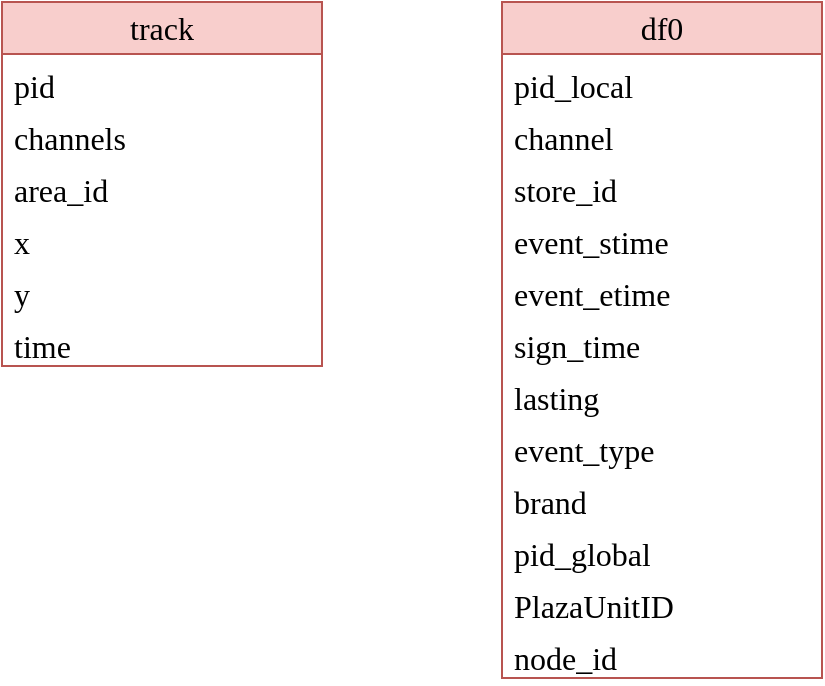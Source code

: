 <mxfile version="22.1.4" type="github">
  <diagram name="第 1 页" id="MbWC9DYAhASt0wJOLo2Q">
    <mxGraphModel dx="1434" dy="758" grid="1" gridSize="10" guides="1" tooltips="1" connect="1" arrows="1" fold="1" page="1" pageScale="1" pageWidth="1169" pageHeight="827" math="0" shadow="0">
      <root>
        <mxCell id="0" />
        <mxCell id="1" parent="0" />
        <mxCell id="hTR01NFwmwbJICVeYV7n-1" value="track" style="swimlane;fontStyle=0;childLayout=stackLayout;horizontal=1;startSize=26;fillColor=#f8cecc;horizontalStack=0;resizeParent=1;resizeParentMax=0;resizeLast=0;collapsible=1;marginBottom=0;whiteSpace=wrap;html=1;fontFamily=Times New Roman;fontSize=16;strokeColor=#b85450;" vertex="1" parent="1">
          <mxGeometry x="220" y="110" width="160" height="182" as="geometry" />
        </mxCell>
        <mxCell id="hTR01NFwmwbJICVeYV7n-2" value="pid" style="text;strokeColor=none;fillColor=none;align=left;verticalAlign=top;spacingLeft=4;spacingRight=4;overflow=hidden;rotatable=0;points=[[0,0.5],[1,0.5]];portConstraint=eastwest;whiteSpace=wrap;html=1;fontFamily=Times New Roman;fontSize=16;" vertex="1" parent="hTR01NFwmwbJICVeYV7n-1">
          <mxGeometry y="26" width="160" height="26" as="geometry" />
        </mxCell>
        <mxCell id="hTR01NFwmwbJICVeYV7n-3" value="channels" style="text;strokeColor=none;fillColor=none;align=left;verticalAlign=top;spacingLeft=4;spacingRight=4;overflow=hidden;rotatable=0;points=[[0,0.5],[1,0.5]];portConstraint=eastwest;whiteSpace=wrap;html=1;fontFamily=Times New Roman;fontSize=16;" vertex="1" parent="hTR01NFwmwbJICVeYV7n-1">
          <mxGeometry y="52" width="160" height="26" as="geometry" />
        </mxCell>
        <mxCell id="hTR01NFwmwbJICVeYV7n-4" value="area_id" style="text;strokeColor=none;fillColor=none;align=left;verticalAlign=top;spacingLeft=4;spacingRight=4;overflow=hidden;rotatable=0;points=[[0,0.5],[1,0.5]];portConstraint=eastwest;whiteSpace=wrap;html=1;fontFamily=Times New Roman;fontSize=16;" vertex="1" parent="hTR01NFwmwbJICVeYV7n-1">
          <mxGeometry y="78" width="160" height="26" as="geometry" />
        </mxCell>
        <mxCell id="hTR01NFwmwbJICVeYV7n-5" value="x" style="text;strokeColor=none;fillColor=none;align=left;verticalAlign=top;spacingLeft=4;spacingRight=4;overflow=hidden;rotatable=0;points=[[0,0.5],[1,0.5]];portConstraint=eastwest;whiteSpace=wrap;html=1;fontFamily=Times New Roman;fontSize=16;" vertex="1" parent="hTR01NFwmwbJICVeYV7n-1">
          <mxGeometry y="104" width="160" height="26" as="geometry" />
        </mxCell>
        <mxCell id="hTR01NFwmwbJICVeYV7n-6" value="y" style="text;strokeColor=none;fillColor=none;align=left;verticalAlign=top;spacingLeft=4;spacingRight=4;overflow=hidden;rotatable=0;points=[[0,0.5],[1,0.5]];portConstraint=eastwest;whiteSpace=wrap;html=1;fontFamily=Times New Roman;fontSize=16;" vertex="1" parent="hTR01NFwmwbJICVeYV7n-1">
          <mxGeometry y="130" width="160" height="26" as="geometry" />
        </mxCell>
        <mxCell id="hTR01NFwmwbJICVeYV7n-7" value="time" style="text;strokeColor=none;fillColor=none;align=left;verticalAlign=top;spacingLeft=4;spacingRight=4;overflow=hidden;rotatable=0;points=[[0,0.5],[1,0.5]];portConstraint=eastwest;whiteSpace=wrap;html=1;fontFamily=Times New Roman;fontSize=16;" vertex="1" parent="hTR01NFwmwbJICVeYV7n-1">
          <mxGeometry y="156" width="160" height="26" as="geometry" />
        </mxCell>
        <mxCell id="hTR01NFwmwbJICVeYV7n-8" value="df0" style="swimlane;fontStyle=0;childLayout=stackLayout;horizontal=1;startSize=26;fillColor=#f8cecc;horizontalStack=0;resizeParent=1;resizeParentMax=0;resizeLast=0;collapsible=1;marginBottom=0;whiteSpace=wrap;html=1;fontFamily=Times New Roman;fontSize=16;strokeColor=#b85450;" vertex="1" parent="1">
          <mxGeometry x="470" y="110" width="160" height="338" as="geometry" />
        </mxCell>
        <mxCell id="hTR01NFwmwbJICVeYV7n-9" value="pid_local" style="text;strokeColor=none;fillColor=none;align=left;verticalAlign=top;spacingLeft=4;spacingRight=4;overflow=hidden;rotatable=0;points=[[0,0.5],[1,0.5]];portConstraint=eastwest;whiteSpace=wrap;html=1;fontFamily=Times New Roman;fontSize=16;" vertex="1" parent="hTR01NFwmwbJICVeYV7n-8">
          <mxGeometry y="26" width="160" height="26" as="geometry" />
        </mxCell>
        <mxCell id="hTR01NFwmwbJICVeYV7n-10" value="channel" style="text;strokeColor=none;fillColor=none;align=left;verticalAlign=top;spacingLeft=4;spacingRight=4;overflow=hidden;rotatable=0;points=[[0,0.5],[1,0.5]];portConstraint=eastwest;whiteSpace=wrap;html=1;fontFamily=Times New Roman;fontSize=16;" vertex="1" parent="hTR01NFwmwbJICVeYV7n-8">
          <mxGeometry y="52" width="160" height="26" as="geometry" />
        </mxCell>
        <mxCell id="hTR01NFwmwbJICVeYV7n-11" value="store_id" style="text;strokeColor=none;fillColor=none;align=left;verticalAlign=top;spacingLeft=4;spacingRight=4;overflow=hidden;rotatable=0;points=[[0,0.5],[1,0.5]];portConstraint=eastwest;whiteSpace=wrap;html=1;fontFamily=Times New Roman;fontSize=16;" vertex="1" parent="hTR01NFwmwbJICVeYV7n-8">
          <mxGeometry y="78" width="160" height="26" as="geometry" />
        </mxCell>
        <mxCell id="hTR01NFwmwbJICVeYV7n-12" value="event_stime" style="text;strokeColor=none;fillColor=none;align=left;verticalAlign=top;spacingLeft=4;spacingRight=4;overflow=hidden;rotatable=0;points=[[0,0.5],[1,0.5]];portConstraint=eastwest;whiteSpace=wrap;html=1;fontFamily=Times New Roman;fontSize=16;" vertex="1" parent="hTR01NFwmwbJICVeYV7n-8">
          <mxGeometry y="104" width="160" height="26" as="geometry" />
        </mxCell>
        <mxCell id="hTR01NFwmwbJICVeYV7n-13" value="event_etime" style="text;strokeColor=none;fillColor=none;align=left;verticalAlign=top;spacingLeft=4;spacingRight=4;overflow=hidden;rotatable=0;points=[[0,0.5],[1,0.5]];portConstraint=eastwest;whiteSpace=wrap;html=1;fontFamily=Times New Roman;fontSize=16;" vertex="1" parent="hTR01NFwmwbJICVeYV7n-8">
          <mxGeometry y="130" width="160" height="26" as="geometry" />
        </mxCell>
        <mxCell id="hTR01NFwmwbJICVeYV7n-14" value="sign_time" style="text;strokeColor=none;fillColor=none;align=left;verticalAlign=top;spacingLeft=4;spacingRight=4;overflow=hidden;rotatable=0;points=[[0,0.5],[1,0.5]];portConstraint=eastwest;whiteSpace=wrap;html=1;fontFamily=Times New Roman;fontSize=16;" vertex="1" parent="hTR01NFwmwbJICVeYV7n-8">
          <mxGeometry y="156" width="160" height="26" as="geometry" />
        </mxCell>
        <mxCell id="hTR01NFwmwbJICVeYV7n-15" value="lasting" style="text;strokeColor=none;fillColor=none;align=left;verticalAlign=top;spacingLeft=4;spacingRight=4;overflow=hidden;rotatable=0;points=[[0,0.5],[1,0.5]];portConstraint=eastwest;whiteSpace=wrap;html=1;fontFamily=Times New Roman;fontSize=16;" vertex="1" parent="hTR01NFwmwbJICVeYV7n-8">
          <mxGeometry y="182" width="160" height="26" as="geometry" />
        </mxCell>
        <mxCell id="hTR01NFwmwbJICVeYV7n-16" value="event_type" style="text;strokeColor=none;fillColor=none;align=left;verticalAlign=top;spacingLeft=4;spacingRight=4;overflow=hidden;rotatable=0;points=[[0,0.5],[1,0.5]];portConstraint=eastwest;whiteSpace=wrap;html=1;fontFamily=Times New Roman;fontSize=16;" vertex="1" parent="hTR01NFwmwbJICVeYV7n-8">
          <mxGeometry y="208" width="160" height="26" as="geometry" />
        </mxCell>
        <mxCell id="hTR01NFwmwbJICVeYV7n-17" value="brand" style="text;strokeColor=none;fillColor=none;align=left;verticalAlign=top;spacingLeft=4;spacingRight=4;overflow=hidden;rotatable=0;points=[[0,0.5],[1,0.5]];portConstraint=eastwest;whiteSpace=wrap;html=1;fontFamily=Times New Roman;fontSize=16;" vertex="1" parent="hTR01NFwmwbJICVeYV7n-8">
          <mxGeometry y="234" width="160" height="26" as="geometry" />
        </mxCell>
        <mxCell id="hTR01NFwmwbJICVeYV7n-18" value="pid_global" style="text;strokeColor=none;fillColor=none;align=left;verticalAlign=top;spacingLeft=4;spacingRight=4;overflow=hidden;rotatable=0;points=[[0,0.5],[1,0.5]];portConstraint=eastwest;whiteSpace=wrap;html=1;fontFamily=Times New Roman;fontSize=16;" vertex="1" parent="hTR01NFwmwbJICVeYV7n-8">
          <mxGeometry y="260" width="160" height="26" as="geometry" />
        </mxCell>
        <mxCell id="hTR01NFwmwbJICVeYV7n-19" value="PlazaUnitID" style="text;strokeColor=none;fillColor=none;align=left;verticalAlign=top;spacingLeft=4;spacingRight=4;overflow=hidden;rotatable=0;points=[[0,0.5],[1,0.5]];portConstraint=eastwest;whiteSpace=wrap;html=1;fontFamily=Times New Roman;fontSize=16;" vertex="1" parent="hTR01NFwmwbJICVeYV7n-8">
          <mxGeometry y="286" width="160" height="26" as="geometry" />
        </mxCell>
        <mxCell id="hTR01NFwmwbJICVeYV7n-20" value="node_id" style="text;strokeColor=none;fillColor=none;align=left;verticalAlign=top;spacingLeft=4;spacingRight=4;overflow=hidden;rotatable=0;points=[[0,0.5],[1,0.5]];portConstraint=eastwest;whiteSpace=wrap;html=1;fontFamily=Times New Roman;fontSize=16;" vertex="1" parent="hTR01NFwmwbJICVeYV7n-8">
          <mxGeometry y="312" width="160" height="26" as="geometry" />
        </mxCell>
      </root>
    </mxGraphModel>
  </diagram>
</mxfile>
